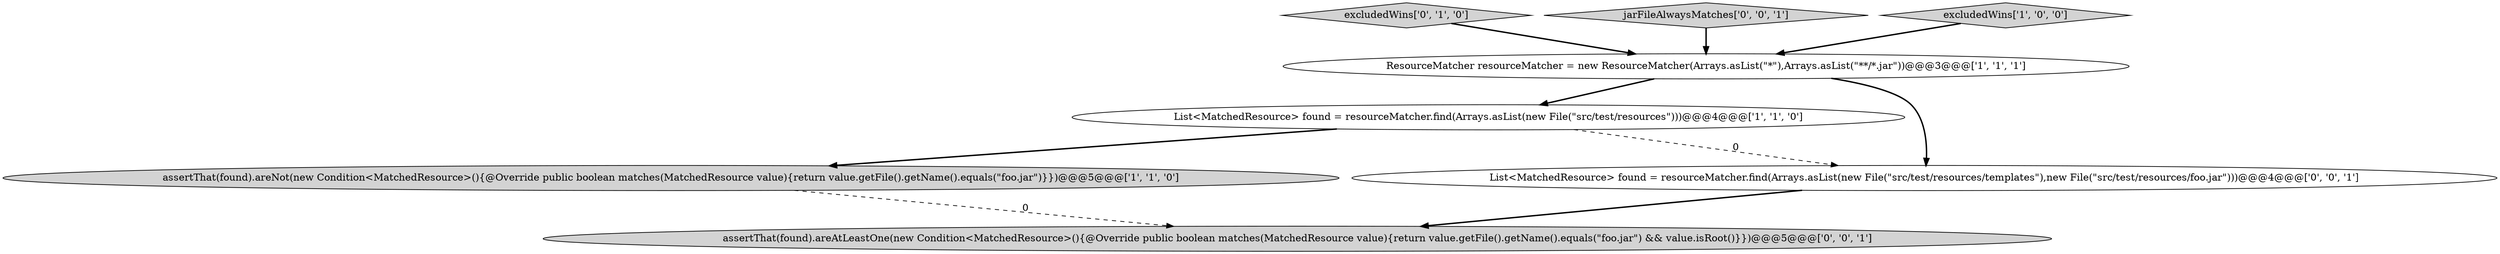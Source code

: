 digraph {
0 [style = filled, label = "List<MatchedResource> found = resourceMatcher.find(Arrays.asList(new File(\"src/test/resources\")))@@@4@@@['1', '1', '0']", fillcolor = white, shape = ellipse image = "AAA0AAABBB1BBB"];
3 [style = filled, label = "assertThat(found).areNot(new Condition<MatchedResource>(){@Override public boolean matches(MatchedResource value){return value.getFile().getName().equals(\"foo.jar\")}})@@@5@@@['1', '1', '0']", fillcolor = lightgray, shape = ellipse image = "AAA0AAABBB1BBB"];
4 [style = filled, label = "excludedWins['0', '1', '0']", fillcolor = lightgray, shape = diamond image = "AAA0AAABBB2BBB"];
5 [style = filled, label = "List<MatchedResource> found = resourceMatcher.find(Arrays.asList(new File(\"src/test/resources/templates\"),new File(\"src/test/resources/foo.jar\")))@@@4@@@['0', '0', '1']", fillcolor = white, shape = ellipse image = "AAA0AAABBB3BBB"];
6 [style = filled, label = "jarFileAlwaysMatches['0', '0', '1']", fillcolor = lightgray, shape = diamond image = "AAA0AAABBB3BBB"];
2 [style = filled, label = "excludedWins['1', '0', '0']", fillcolor = lightgray, shape = diamond image = "AAA0AAABBB1BBB"];
1 [style = filled, label = "ResourceMatcher resourceMatcher = new ResourceMatcher(Arrays.asList(\"*\"),Arrays.asList(\"**/*.jar\"))@@@3@@@['1', '1', '1']", fillcolor = white, shape = ellipse image = "AAA0AAABBB1BBB"];
7 [style = filled, label = "assertThat(found).areAtLeastOne(new Condition<MatchedResource>(){@Override public boolean matches(MatchedResource value){return value.getFile().getName().equals(\"foo.jar\") && value.isRoot()}})@@@5@@@['0', '0', '1']", fillcolor = lightgray, shape = ellipse image = "AAA0AAABBB3BBB"];
1->5 [style = bold, label=""];
0->3 [style = bold, label=""];
5->7 [style = bold, label=""];
6->1 [style = bold, label=""];
4->1 [style = bold, label=""];
1->0 [style = bold, label=""];
0->5 [style = dashed, label="0"];
3->7 [style = dashed, label="0"];
2->1 [style = bold, label=""];
}
